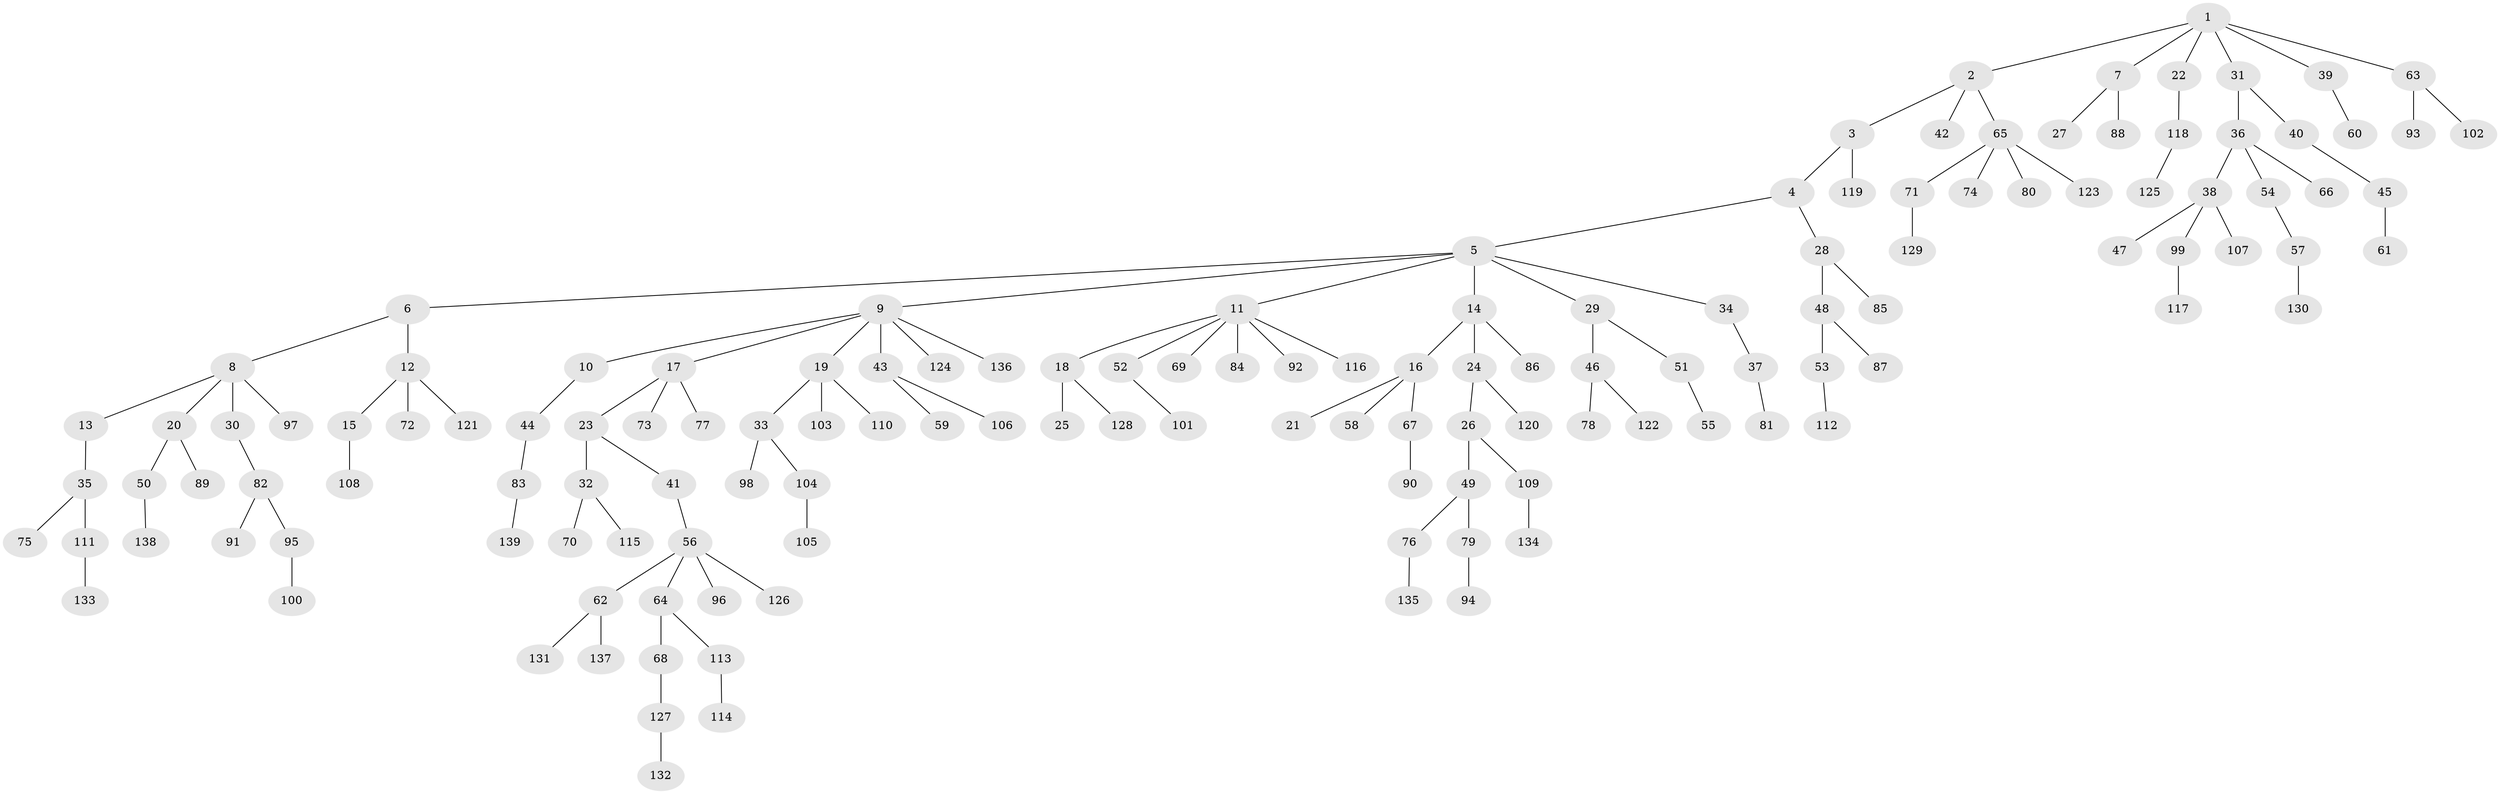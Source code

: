 // Generated by graph-tools (version 1.1) at 2025/36/03/09/25 02:36:32]
// undirected, 139 vertices, 138 edges
graph export_dot {
graph [start="1"]
  node [color=gray90,style=filled];
  1;
  2;
  3;
  4;
  5;
  6;
  7;
  8;
  9;
  10;
  11;
  12;
  13;
  14;
  15;
  16;
  17;
  18;
  19;
  20;
  21;
  22;
  23;
  24;
  25;
  26;
  27;
  28;
  29;
  30;
  31;
  32;
  33;
  34;
  35;
  36;
  37;
  38;
  39;
  40;
  41;
  42;
  43;
  44;
  45;
  46;
  47;
  48;
  49;
  50;
  51;
  52;
  53;
  54;
  55;
  56;
  57;
  58;
  59;
  60;
  61;
  62;
  63;
  64;
  65;
  66;
  67;
  68;
  69;
  70;
  71;
  72;
  73;
  74;
  75;
  76;
  77;
  78;
  79;
  80;
  81;
  82;
  83;
  84;
  85;
  86;
  87;
  88;
  89;
  90;
  91;
  92;
  93;
  94;
  95;
  96;
  97;
  98;
  99;
  100;
  101;
  102;
  103;
  104;
  105;
  106;
  107;
  108;
  109;
  110;
  111;
  112;
  113;
  114;
  115;
  116;
  117;
  118;
  119;
  120;
  121;
  122;
  123;
  124;
  125;
  126;
  127;
  128;
  129;
  130;
  131;
  132;
  133;
  134;
  135;
  136;
  137;
  138;
  139;
  1 -- 2;
  1 -- 7;
  1 -- 22;
  1 -- 31;
  1 -- 39;
  1 -- 63;
  2 -- 3;
  2 -- 42;
  2 -- 65;
  3 -- 4;
  3 -- 119;
  4 -- 5;
  4 -- 28;
  5 -- 6;
  5 -- 9;
  5 -- 11;
  5 -- 14;
  5 -- 29;
  5 -- 34;
  6 -- 8;
  6 -- 12;
  7 -- 27;
  7 -- 88;
  8 -- 13;
  8 -- 20;
  8 -- 30;
  8 -- 97;
  9 -- 10;
  9 -- 17;
  9 -- 19;
  9 -- 43;
  9 -- 124;
  9 -- 136;
  10 -- 44;
  11 -- 18;
  11 -- 52;
  11 -- 69;
  11 -- 84;
  11 -- 92;
  11 -- 116;
  12 -- 15;
  12 -- 72;
  12 -- 121;
  13 -- 35;
  14 -- 16;
  14 -- 24;
  14 -- 86;
  15 -- 108;
  16 -- 21;
  16 -- 58;
  16 -- 67;
  17 -- 23;
  17 -- 73;
  17 -- 77;
  18 -- 25;
  18 -- 128;
  19 -- 33;
  19 -- 103;
  19 -- 110;
  20 -- 50;
  20 -- 89;
  22 -- 118;
  23 -- 32;
  23 -- 41;
  24 -- 26;
  24 -- 120;
  26 -- 49;
  26 -- 109;
  28 -- 48;
  28 -- 85;
  29 -- 46;
  29 -- 51;
  30 -- 82;
  31 -- 36;
  31 -- 40;
  32 -- 70;
  32 -- 115;
  33 -- 98;
  33 -- 104;
  34 -- 37;
  35 -- 75;
  35 -- 111;
  36 -- 38;
  36 -- 54;
  36 -- 66;
  37 -- 81;
  38 -- 47;
  38 -- 99;
  38 -- 107;
  39 -- 60;
  40 -- 45;
  41 -- 56;
  43 -- 59;
  43 -- 106;
  44 -- 83;
  45 -- 61;
  46 -- 78;
  46 -- 122;
  48 -- 53;
  48 -- 87;
  49 -- 76;
  49 -- 79;
  50 -- 138;
  51 -- 55;
  52 -- 101;
  53 -- 112;
  54 -- 57;
  56 -- 62;
  56 -- 64;
  56 -- 96;
  56 -- 126;
  57 -- 130;
  62 -- 131;
  62 -- 137;
  63 -- 93;
  63 -- 102;
  64 -- 68;
  64 -- 113;
  65 -- 71;
  65 -- 74;
  65 -- 80;
  65 -- 123;
  67 -- 90;
  68 -- 127;
  71 -- 129;
  76 -- 135;
  79 -- 94;
  82 -- 91;
  82 -- 95;
  83 -- 139;
  95 -- 100;
  99 -- 117;
  104 -- 105;
  109 -- 134;
  111 -- 133;
  113 -- 114;
  118 -- 125;
  127 -- 132;
}
